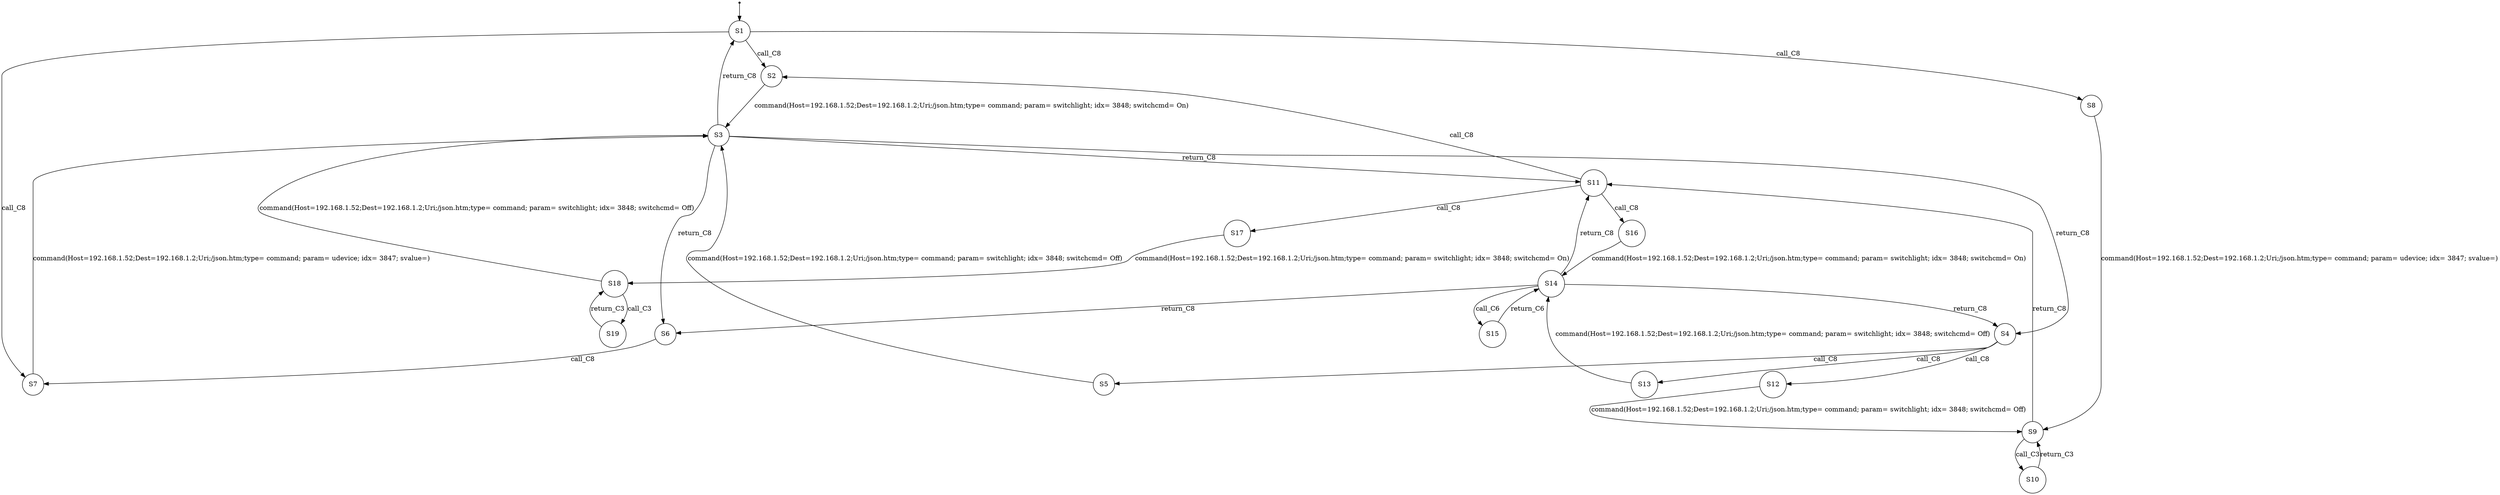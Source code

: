 digraph LTS {
S00[shape=point]
S1[label=S1,shape=circle];
S2[label=S2,shape=circle];
S3[label=S3,shape=circle];
S4[label=S4,shape=circle];
S5[label=S5,shape=circle];
S6[label=S6,shape=circle];
S7[label=S7,shape=circle];
S8[label=S8,shape=circle];
S9[label=S9,shape=circle];
S10[label=S10,shape=circle];
S11[label=S11,shape=circle];
S12[label=S12,shape=circle];
S13[label=S13,shape=circle];
S14[label=S14,shape=circle];
S15[label=S15,shape=circle];
S16[label=S16,shape=circle];
S17[label=S17,shape=circle];
S18[label=S18,shape=circle];
S19[label=S19,shape=circle];
S00 -> S1
S1 -> S2[label ="call_C8"];
S1 -> S7[label ="call_C8"];
S1 -> S8[label ="call_C8"];
S2 -> S3[label ="command(Host=192.168.1.52;Dest=192.168.1.2;Uri;/json.htm;type= command; param= switchlight; idx= 3848; switchcmd= On)"];
S3 -> S1[label ="return_C8"];
S3 -> S4[label ="return_C8"];
S3 -> S6[label ="return_C8"];
S3 -> S11[label ="return_C8"];
S4 -> S5[label ="call_C8"];
S4 -> S12[label ="call_C8"];
S4 -> S13[label ="call_C8"];
S5 -> S3[label ="command(Host=192.168.1.52;Dest=192.168.1.2;Uri;/json.htm;type= command; param= switchlight; idx= 3848; switchcmd= Off)"];
S6 -> S7[label ="call_C8"];
S7 -> S3[label ="command(Host=192.168.1.52;Dest=192.168.1.2;Uri;/json.htm;type= command; param= udevice; idx= 3847; svalue=)"];
S8 -> S9[label ="command(Host=192.168.1.52;Dest=192.168.1.2;Uri;/json.htm;type= command; param= udevice; idx= 3847; svalue=)"];
S9 -> S10[label ="call_C3"];
S9 -> S11[label ="return_C8"];
S10 -> S9[label ="return_C3"];
S11 -> S2[label ="call_C8"];
S11 -> S16[label ="call_C8"];
S11 -> S17[label ="call_C8"];
S12 -> S9[label ="command(Host=192.168.1.52;Dest=192.168.1.2;Uri;/json.htm;type= command; param= switchlight; idx= 3848; switchcmd= Off)"];
S13 -> S14[label ="command(Host=192.168.1.52;Dest=192.168.1.2;Uri;/json.htm;type= command; param= switchlight; idx= 3848; switchcmd= Off)"];
S14 -> S4[label ="return_C8"];
S14 -> S6[label ="return_C8"];
S14 -> S11[label ="return_C8"];
S14 -> S15[label ="call_C6"];
S15 -> S14[label ="return_C6"];
S16 -> S14[label ="command(Host=192.168.1.52;Dest=192.168.1.2;Uri;/json.htm;type= command; param= switchlight; idx= 3848; switchcmd= On)"];
S17 -> S18[label ="command(Host=192.168.1.52;Dest=192.168.1.2;Uri;/json.htm;type= command; param= switchlight; idx= 3848; switchcmd= On)"];
S18 -> S3[label ="command(Host=192.168.1.52;Dest=192.168.1.2;Uri;/json.htm;type= command; param= switchlight; idx= 3848; switchcmd= Off)"];
S18 -> S19[label ="call_C3"];
S19 -> S18[label ="return_C3"];
}
